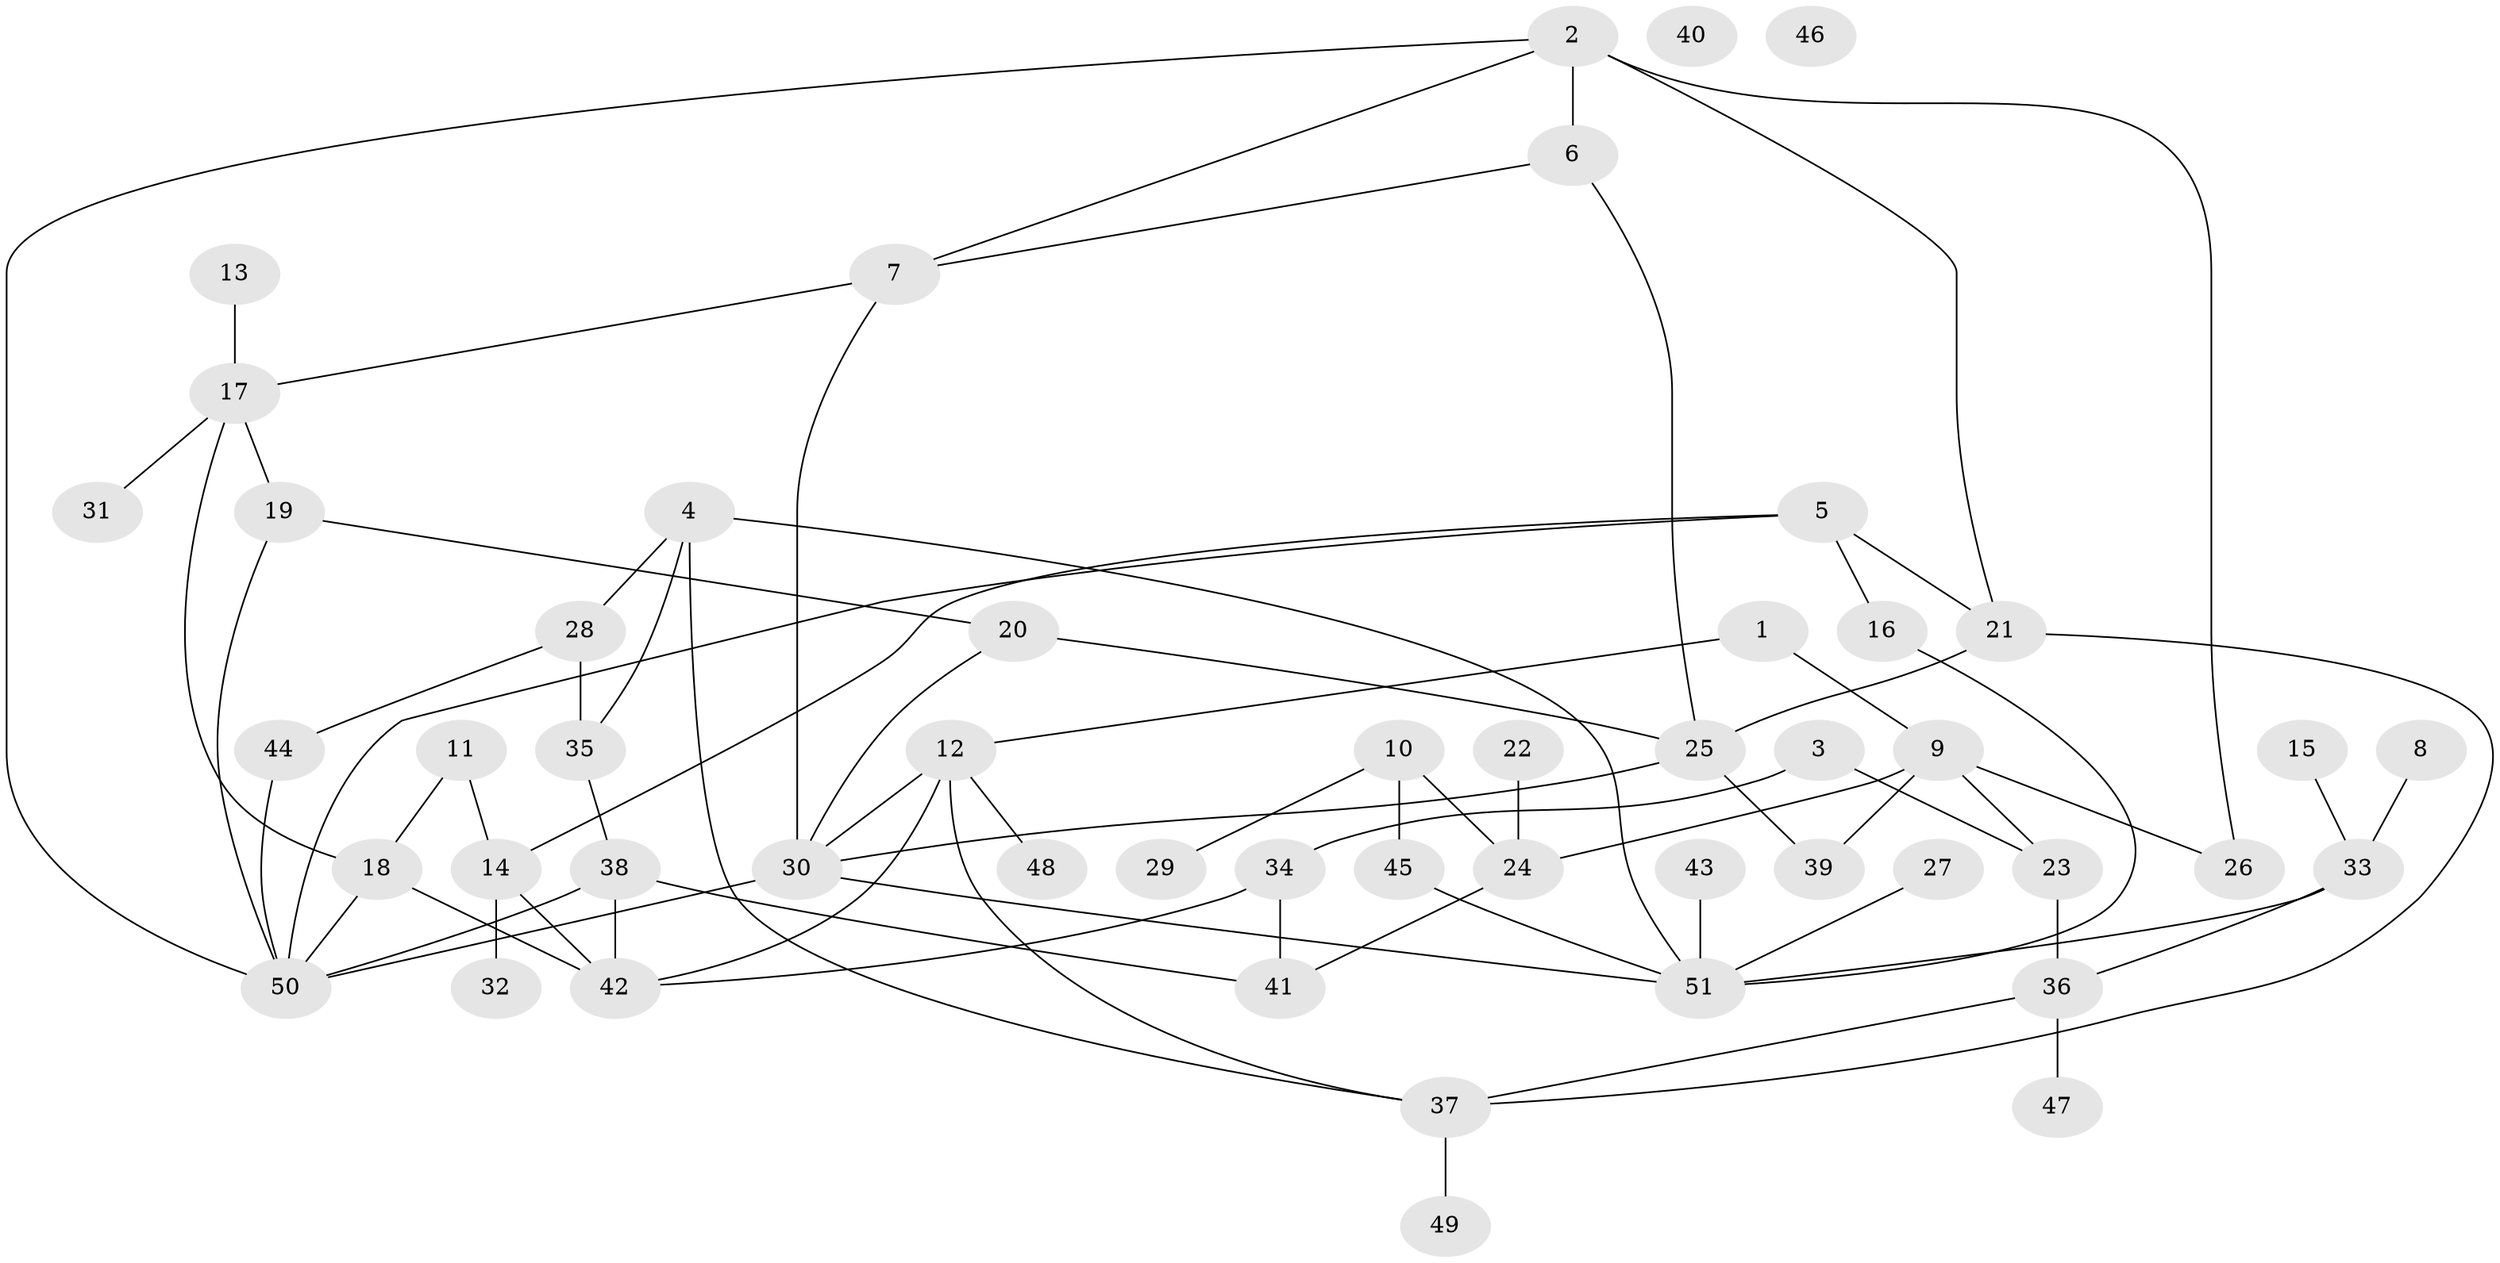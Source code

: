 // Generated by graph-tools (version 1.1) at 2025/00/03/09/25 03:00:45]
// undirected, 51 vertices, 75 edges
graph export_dot {
graph [start="1"]
  node [color=gray90,style=filled];
  1;
  2;
  3;
  4;
  5;
  6;
  7;
  8;
  9;
  10;
  11;
  12;
  13;
  14;
  15;
  16;
  17;
  18;
  19;
  20;
  21;
  22;
  23;
  24;
  25;
  26;
  27;
  28;
  29;
  30;
  31;
  32;
  33;
  34;
  35;
  36;
  37;
  38;
  39;
  40;
  41;
  42;
  43;
  44;
  45;
  46;
  47;
  48;
  49;
  50;
  51;
  1 -- 9;
  1 -- 12;
  2 -- 6;
  2 -- 7;
  2 -- 21;
  2 -- 26;
  2 -- 50;
  3 -- 23;
  3 -- 34;
  4 -- 28;
  4 -- 35;
  4 -- 37;
  4 -- 51;
  5 -- 14;
  5 -- 16;
  5 -- 21;
  5 -- 50;
  6 -- 7;
  6 -- 25;
  7 -- 17;
  7 -- 30;
  8 -- 33;
  9 -- 23;
  9 -- 24;
  9 -- 26;
  9 -- 39;
  10 -- 24;
  10 -- 29;
  10 -- 45;
  11 -- 14;
  11 -- 18;
  12 -- 30;
  12 -- 37;
  12 -- 42;
  12 -- 48;
  13 -- 17;
  14 -- 32;
  14 -- 42;
  15 -- 33;
  16 -- 51;
  17 -- 18;
  17 -- 19;
  17 -- 31;
  18 -- 42;
  18 -- 50;
  19 -- 20;
  19 -- 50;
  20 -- 25;
  20 -- 30;
  21 -- 25;
  21 -- 37;
  22 -- 24;
  23 -- 36;
  24 -- 41;
  25 -- 30;
  25 -- 39;
  27 -- 51;
  28 -- 35;
  28 -- 44;
  30 -- 50;
  30 -- 51;
  33 -- 36;
  33 -- 51;
  34 -- 41;
  34 -- 42;
  35 -- 38;
  36 -- 37;
  36 -- 47;
  37 -- 49;
  38 -- 41;
  38 -- 42;
  38 -- 50;
  43 -- 51;
  44 -- 50;
  45 -- 51;
}
